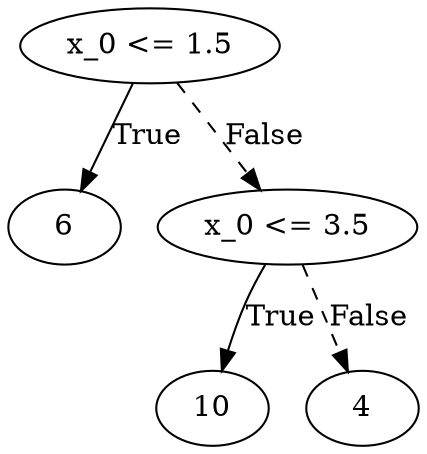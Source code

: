 digraph {
0 [label="x_0 <= 1.5"];
1 [label="6"];
0 -> 1 [label="True"];
2 [label="x_0 <= 3.5"];
3 [label="10"];
2 -> 3 [label="True"];
4 [label="4"];
2 -> 4 [style="dashed", label="False"];
0 -> 2 [style="dashed", label="False"];

}
